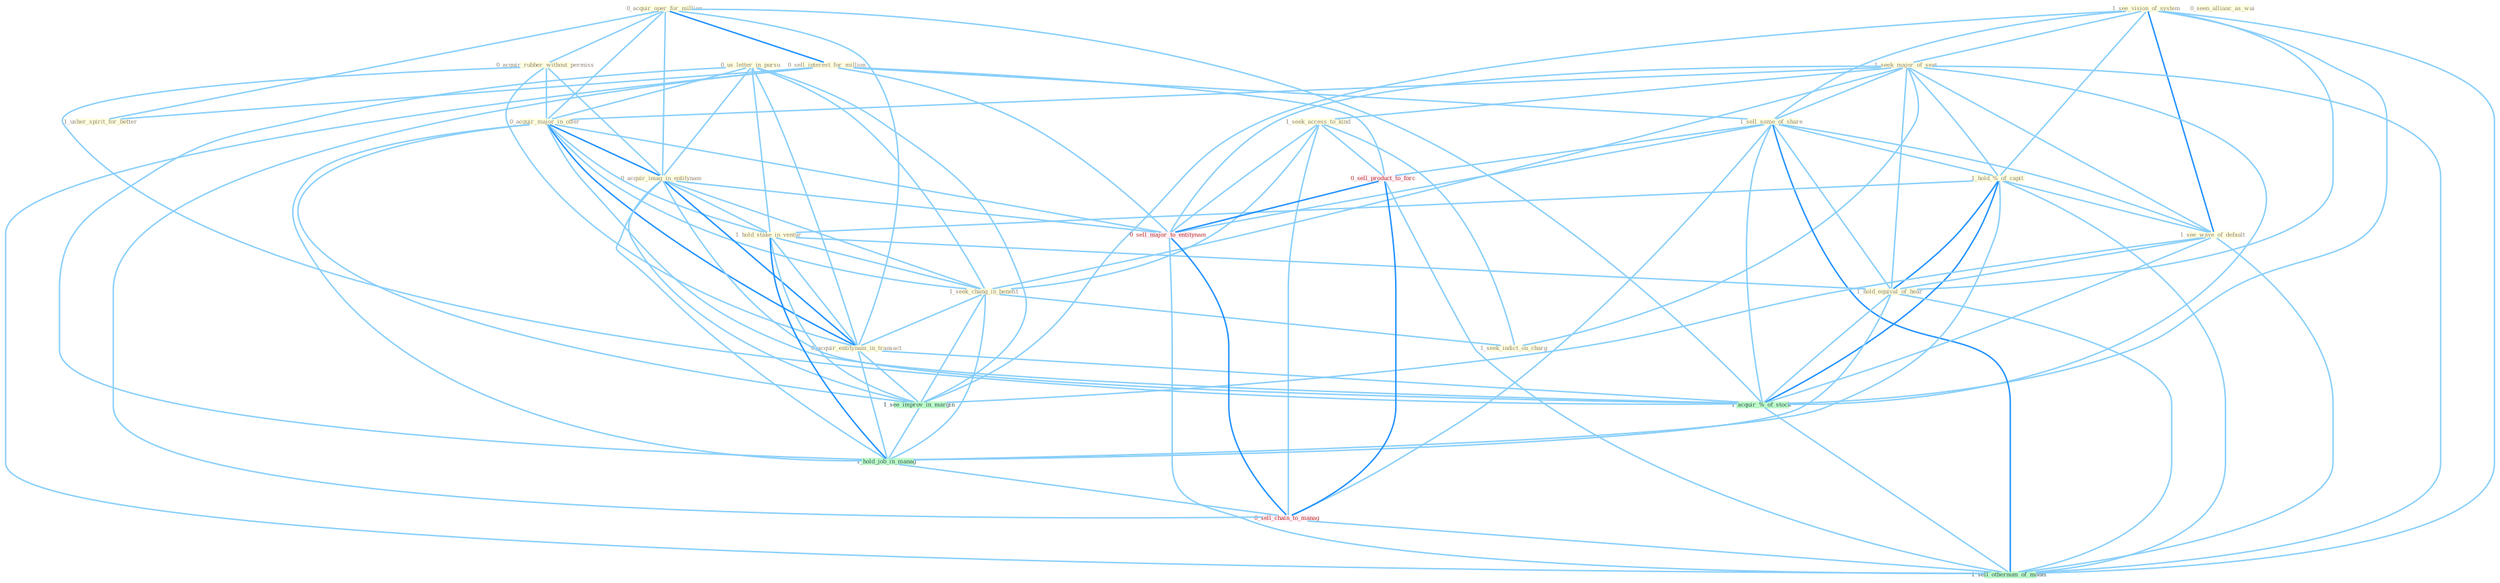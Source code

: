 Graph G{ 
    node
    [shape=polygon,style=filled,width=.5,height=.06,color="#BDFCC9",fixedsize=true,fontsize=4,
    fontcolor="#2f4f4f"];
    {node
    [color="#ffffe0", fontcolor="#8b7d6b"] "0_acquir_oper_for_million " "0_acquir_rubber_without_permiss " "1_see_vision_of_system " "0_us_letter_in_pursu " "1_seek_major_of_seat " "0_sell_interest_for_million " "1_sell_some_of_share " "1_seek_access_to_kind " "1_hold_%_of_capit " "0_acquir_major_in_offer " "1_usher_spirit_for_better " "0_acquir_imag_in_entitynam " "1_see_wave_of_default " "0_seen_allianc_as_wai " "1_hold_stake_in_ventur " "1_seek_chang_in_benefit " "0_acquir_entitynam_in_transact " "1_hold_equival_of_hear " "1_seek_indict_on_charg "}
{node [color="#fff0f5", fontcolor="#b22222"] "0_sell_product_to_forc " "0_sell_major_to_entitynam " "0_sell_chain_to_manag "}
edge [color="#B0E2FF"];

	"0_acquir_oper_for_million " -- "0_acquir_rubber_without_permiss " [w="1", color="#87cefa" ];
	"0_acquir_oper_for_million " -- "0_sell_interest_for_million " [w="2", color="#1e90ff" , len=0.8];
	"0_acquir_oper_for_million " -- "0_acquir_major_in_offer " [w="1", color="#87cefa" ];
	"0_acquir_oper_for_million " -- "1_usher_spirit_for_better " [w="1", color="#87cefa" ];
	"0_acquir_oper_for_million " -- "0_acquir_imag_in_entitynam " [w="1", color="#87cefa" ];
	"0_acquir_oper_for_million " -- "0_acquir_entitynam_in_transact " [w="1", color="#87cefa" ];
	"0_acquir_oper_for_million " -- "1_acquir_%_of_stock " [w="1", color="#87cefa" ];
	"0_acquir_rubber_without_permiss " -- "0_acquir_major_in_offer " [w="1", color="#87cefa" ];
	"0_acquir_rubber_without_permiss " -- "0_acquir_imag_in_entitynam " [w="1", color="#87cefa" ];
	"0_acquir_rubber_without_permiss " -- "0_acquir_entitynam_in_transact " [w="1", color="#87cefa" ];
	"0_acquir_rubber_without_permiss " -- "1_acquir_%_of_stock " [w="1", color="#87cefa" ];
	"1_see_vision_of_system " -- "1_seek_major_of_seat " [w="1", color="#87cefa" ];
	"1_see_vision_of_system " -- "1_sell_some_of_share " [w="1", color="#87cefa" ];
	"1_see_vision_of_system " -- "1_hold_%_of_capit " [w="1", color="#87cefa" ];
	"1_see_vision_of_system " -- "1_see_wave_of_default " [w="2", color="#1e90ff" , len=0.8];
	"1_see_vision_of_system " -- "1_hold_equival_of_hear " [w="1", color="#87cefa" ];
	"1_see_vision_of_system " -- "1_see_improv_in_margin " [w="1", color="#87cefa" ];
	"1_see_vision_of_system " -- "1_acquir_%_of_stock " [w="1", color="#87cefa" ];
	"1_see_vision_of_system " -- "1_sell_othernum_of_model " [w="1", color="#87cefa" ];
	"0_us_letter_in_pursu " -- "0_acquir_major_in_offer " [w="1", color="#87cefa" ];
	"0_us_letter_in_pursu " -- "0_acquir_imag_in_entitynam " [w="1", color="#87cefa" ];
	"0_us_letter_in_pursu " -- "1_hold_stake_in_ventur " [w="1", color="#87cefa" ];
	"0_us_letter_in_pursu " -- "1_seek_chang_in_benefit " [w="1", color="#87cefa" ];
	"0_us_letter_in_pursu " -- "0_acquir_entitynam_in_transact " [w="1", color="#87cefa" ];
	"0_us_letter_in_pursu " -- "1_see_improv_in_margin " [w="1", color="#87cefa" ];
	"0_us_letter_in_pursu " -- "1_hold_job_in_manag " [w="1", color="#87cefa" ];
	"1_seek_major_of_seat " -- "1_sell_some_of_share " [w="1", color="#87cefa" ];
	"1_seek_major_of_seat " -- "1_seek_access_to_kind " [w="1", color="#87cefa" ];
	"1_seek_major_of_seat " -- "1_hold_%_of_capit " [w="1", color="#87cefa" ];
	"1_seek_major_of_seat " -- "0_acquir_major_in_offer " [w="1", color="#87cefa" ];
	"1_seek_major_of_seat " -- "1_see_wave_of_default " [w="1", color="#87cefa" ];
	"1_seek_major_of_seat " -- "1_seek_chang_in_benefit " [w="1", color="#87cefa" ];
	"1_seek_major_of_seat " -- "1_hold_equival_of_hear " [w="1", color="#87cefa" ];
	"1_seek_major_of_seat " -- "1_seek_indict_on_charg " [w="1", color="#87cefa" ];
	"1_seek_major_of_seat " -- "1_acquir_%_of_stock " [w="1", color="#87cefa" ];
	"1_seek_major_of_seat " -- "0_sell_major_to_entitynam " [w="1", color="#87cefa" ];
	"1_seek_major_of_seat " -- "1_sell_othernum_of_model " [w="1", color="#87cefa" ];
	"0_sell_interest_for_million " -- "1_sell_some_of_share " [w="1", color="#87cefa" ];
	"0_sell_interest_for_million " -- "1_usher_spirit_for_better " [w="1", color="#87cefa" ];
	"0_sell_interest_for_million " -- "0_sell_product_to_forc " [w="1", color="#87cefa" ];
	"0_sell_interest_for_million " -- "0_sell_major_to_entitynam " [w="1", color="#87cefa" ];
	"0_sell_interest_for_million " -- "0_sell_chain_to_manag " [w="1", color="#87cefa" ];
	"0_sell_interest_for_million " -- "1_sell_othernum_of_model " [w="1", color="#87cefa" ];
	"1_sell_some_of_share " -- "1_hold_%_of_capit " [w="1", color="#87cefa" ];
	"1_sell_some_of_share " -- "1_see_wave_of_default " [w="1", color="#87cefa" ];
	"1_sell_some_of_share " -- "1_hold_equival_of_hear " [w="1", color="#87cefa" ];
	"1_sell_some_of_share " -- "1_acquir_%_of_stock " [w="1", color="#87cefa" ];
	"1_sell_some_of_share " -- "0_sell_product_to_forc " [w="1", color="#87cefa" ];
	"1_sell_some_of_share " -- "0_sell_major_to_entitynam " [w="1", color="#87cefa" ];
	"1_sell_some_of_share " -- "0_sell_chain_to_manag " [w="1", color="#87cefa" ];
	"1_sell_some_of_share " -- "1_sell_othernum_of_model " [w="2", color="#1e90ff" , len=0.8];
	"1_seek_access_to_kind " -- "1_seek_chang_in_benefit " [w="1", color="#87cefa" ];
	"1_seek_access_to_kind " -- "1_seek_indict_on_charg " [w="1", color="#87cefa" ];
	"1_seek_access_to_kind " -- "0_sell_product_to_forc " [w="1", color="#87cefa" ];
	"1_seek_access_to_kind " -- "0_sell_major_to_entitynam " [w="1", color="#87cefa" ];
	"1_seek_access_to_kind " -- "0_sell_chain_to_manag " [w="1", color="#87cefa" ];
	"1_hold_%_of_capit " -- "1_see_wave_of_default " [w="1", color="#87cefa" ];
	"1_hold_%_of_capit " -- "1_hold_stake_in_ventur " [w="1", color="#87cefa" ];
	"1_hold_%_of_capit " -- "1_hold_equival_of_hear " [w="2", color="#1e90ff" , len=0.8];
	"1_hold_%_of_capit " -- "1_acquir_%_of_stock " [w="2", color="#1e90ff" , len=0.8];
	"1_hold_%_of_capit " -- "1_hold_job_in_manag " [w="1", color="#87cefa" ];
	"1_hold_%_of_capit " -- "1_sell_othernum_of_model " [w="1", color="#87cefa" ];
	"0_acquir_major_in_offer " -- "0_acquir_imag_in_entitynam " [w="2", color="#1e90ff" , len=0.8];
	"0_acquir_major_in_offer " -- "1_hold_stake_in_ventur " [w="1", color="#87cefa" ];
	"0_acquir_major_in_offer " -- "1_seek_chang_in_benefit " [w="1", color="#87cefa" ];
	"0_acquir_major_in_offer " -- "0_acquir_entitynam_in_transact " [w="2", color="#1e90ff" , len=0.8];
	"0_acquir_major_in_offer " -- "1_see_improv_in_margin " [w="1", color="#87cefa" ];
	"0_acquir_major_in_offer " -- "1_acquir_%_of_stock " [w="1", color="#87cefa" ];
	"0_acquir_major_in_offer " -- "1_hold_job_in_manag " [w="1", color="#87cefa" ];
	"0_acquir_major_in_offer " -- "0_sell_major_to_entitynam " [w="1", color="#87cefa" ];
	"0_acquir_imag_in_entitynam " -- "1_hold_stake_in_ventur " [w="1", color="#87cefa" ];
	"0_acquir_imag_in_entitynam " -- "1_seek_chang_in_benefit " [w="1", color="#87cefa" ];
	"0_acquir_imag_in_entitynam " -- "0_acquir_entitynam_in_transact " [w="2", color="#1e90ff" , len=0.8];
	"0_acquir_imag_in_entitynam " -- "1_see_improv_in_margin " [w="1", color="#87cefa" ];
	"0_acquir_imag_in_entitynam " -- "1_acquir_%_of_stock " [w="1", color="#87cefa" ];
	"0_acquir_imag_in_entitynam " -- "1_hold_job_in_manag " [w="1", color="#87cefa" ];
	"0_acquir_imag_in_entitynam " -- "0_sell_major_to_entitynam " [w="1", color="#87cefa" ];
	"1_see_wave_of_default " -- "1_hold_equival_of_hear " [w="1", color="#87cefa" ];
	"1_see_wave_of_default " -- "1_see_improv_in_margin " [w="1", color="#87cefa" ];
	"1_see_wave_of_default " -- "1_acquir_%_of_stock " [w="1", color="#87cefa" ];
	"1_see_wave_of_default " -- "1_sell_othernum_of_model " [w="1", color="#87cefa" ];
	"1_hold_stake_in_ventur " -- "1_seek_chang_in_benefit " [w="1", color="#87cefa" ];
	"1_hold_stake_in_ventur " -- "0_acquir_entitynam_in_transact " [w="1", color="#87cefa" ];
	"1_hold_stake_in_ventur " -- "1_hold_equival_of_hear " [w="1", color="#87cefa" ];
	"1_hold_stake_in_ventur " -- "1_see_improv_in_margin " [w="1", color="#87cefa" ];
	"1_hold_stake_in_ventur " -- "1_hold_job_in_manag " [w="2", color="#1e90ff" , len=0.8];
	"1_seek_chang_in_benefit " -- "0_acquir_entitynam_in_transact " [w="1", color="#87cefa" ];
	"1_seek_chang_in_benefit " -- "1_seek_indict_on_charg " [w="1", color="#87cefa" ];
	"1_seek_chang_in_benefit " -- "1_see_improv_in_margin " [w="1", color="#87cefa" ];
	"1_seek_chang_in_benefit " -- "1_hold_job_in_manag " [w="1", color="#87cefa" ];
	"0_acquir_entitynam_in_transact " -- "1_see_improv_in_margin " [w="1", color="#87cefa" ];
	"0_acquir_entitynam_in_transact " -- "1_acquir_%_of_stock " [w="1", color="#87cefa" ];
	"0_acquir_entitynam_in_transact " -- "1_hold_job_in_manag " [w="1", color="#87cefa" ];
	"1_hold_equival_of_hear " -- "1_acquir_%_of_stock " [w="1", color="#87cefa" ];
	"1_hold_equival_of_hear " -- "1_hold_job_in_manag " [w="1", color="#87cefa" ];
	"1_hold_equival_of_hear " -- "1_sell_othernum_of_model " [w="1", color="#87cefa" ];
	"1_see_improv_in_margin " -- "1_hold_job_in_manag " [w="1", color="#87cefa" ];
	"1_acquir_%_of_stock " -- "1_sell_othernum_of_model " [w="1", color="#87cefa" ];
	"1_hold_job_in_manag " -- "0_sell_chain_to_manag " [w="1", color="#87cefa" ];
	"0_sell_product_to_forc " -- "0_sell_major_to_entitynam " [w="2", color="#1e90ff" , len=0.8];
	"0_sell_product_to_forc " -- "0_sell_chain_to_manag " [w="2", color="#1e90ff" , len=0.8];
	"0_sell_product_to_forc " -- "1_sell_othernum_of_model " [w="1", color="#87cefa" ];
	"0_sell_major_to_entitynam " -- "0_sell_chain_to_manag " [w="2", color="#1e90ff" , len=0.8];
	"0_sell_major_to_entitynam " -- "1_sell_othernum_of_model " [w="1", color="#87cefa" ];
	"0_sell_chain_to_manag " -- "1_sell_othernum_of_model " [w="1", color="#87cefa" ];
}